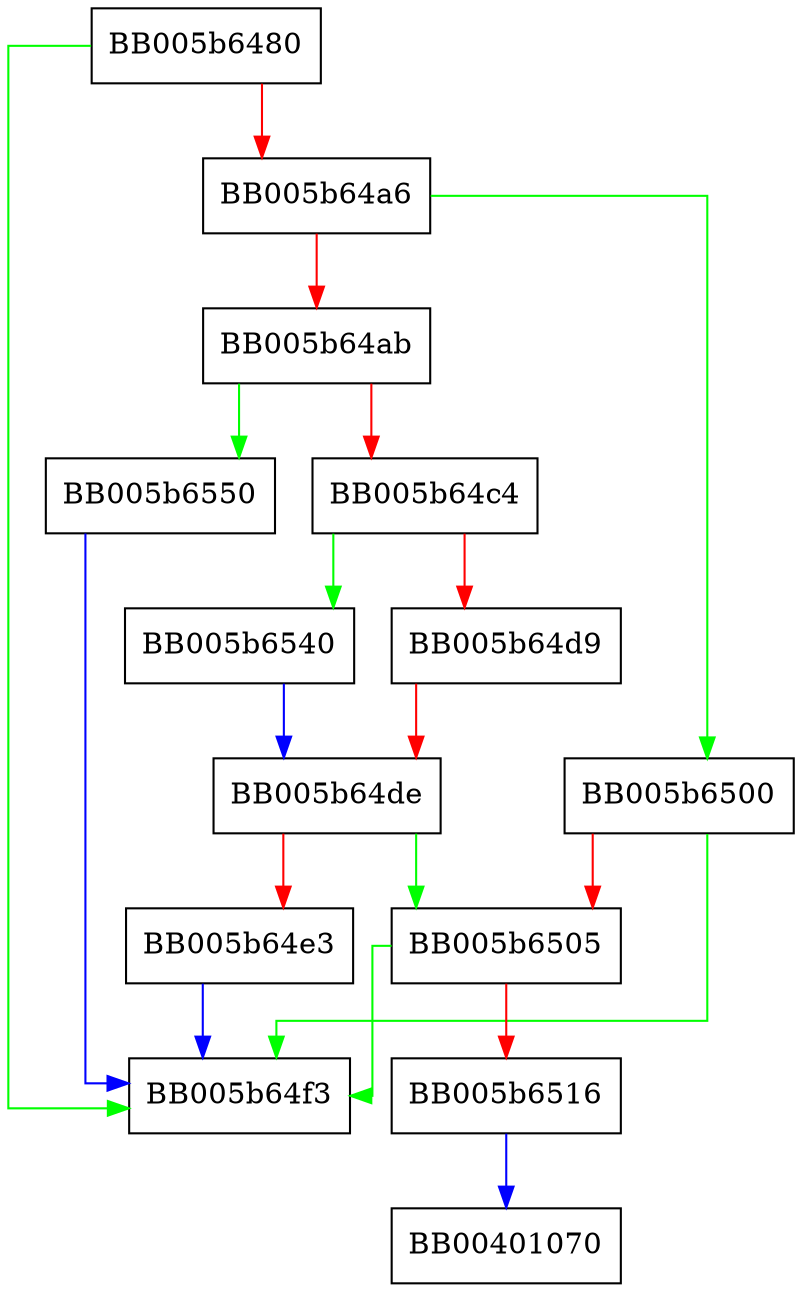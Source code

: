 digraph aes_wrap_init_key {
  node [shape="box"];
  graph [splines=ortho];
  BB005b6480 -> BB005b64f3 [color="green"];
  BB005b6480 -> BB005b64a6 [color="red"];
  BB005b64a6 -> BB005b6500 [color="green"];
  BB005b64a6 -> BB005b64ab [color="red"];
  BB005b64ab -> BB005b6550 [color="green"];
  BB005b64ab -> BB005b64c4 [color="red"];
  BB005b64c4 -> BB005b6540 [color="green"];
  BB005b64c4 -> BB005b64d9 [color="red"];
  BB005b64d9 -> BB005b64de [color="red"];
  BB005b64de -> BB005b6505 [color="green"];
  BB005b64de -> BB005b64e3 [color="red"];
  BB005b64e3 -> BB005b64f3 [color="blue"];
  BB005b6500 -> BB005b64f3 [color="green"];
  BB005b6500 -> BB005b6505 [color="red"];
  BB005b6505 -> BB005b64f3 [color="green"];
  BB005b6505 -> BB005b6516 [color="red"];
  BB005b6516 -> BB00401070 [color="blue"];
  BB005b6540 -> BB005b64de [color="blue"];
  BB005b6550 -> BB005b64f3 [color="blue"];
}